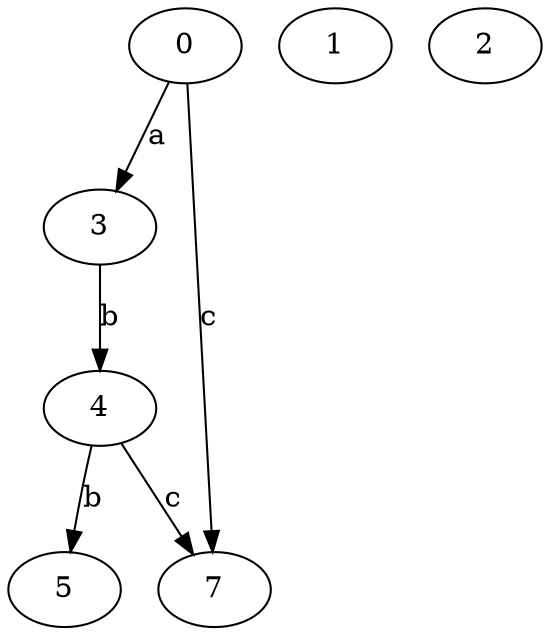 strict digraph  {
0;
1;
2;
3;
4;
5;
7;
0 -> 3  [label=a];
0 -> 7  [label=c];
3 -> 4  [label=b];
4 -> 5  [label=b];
4 -> 7  [label=c];
}
